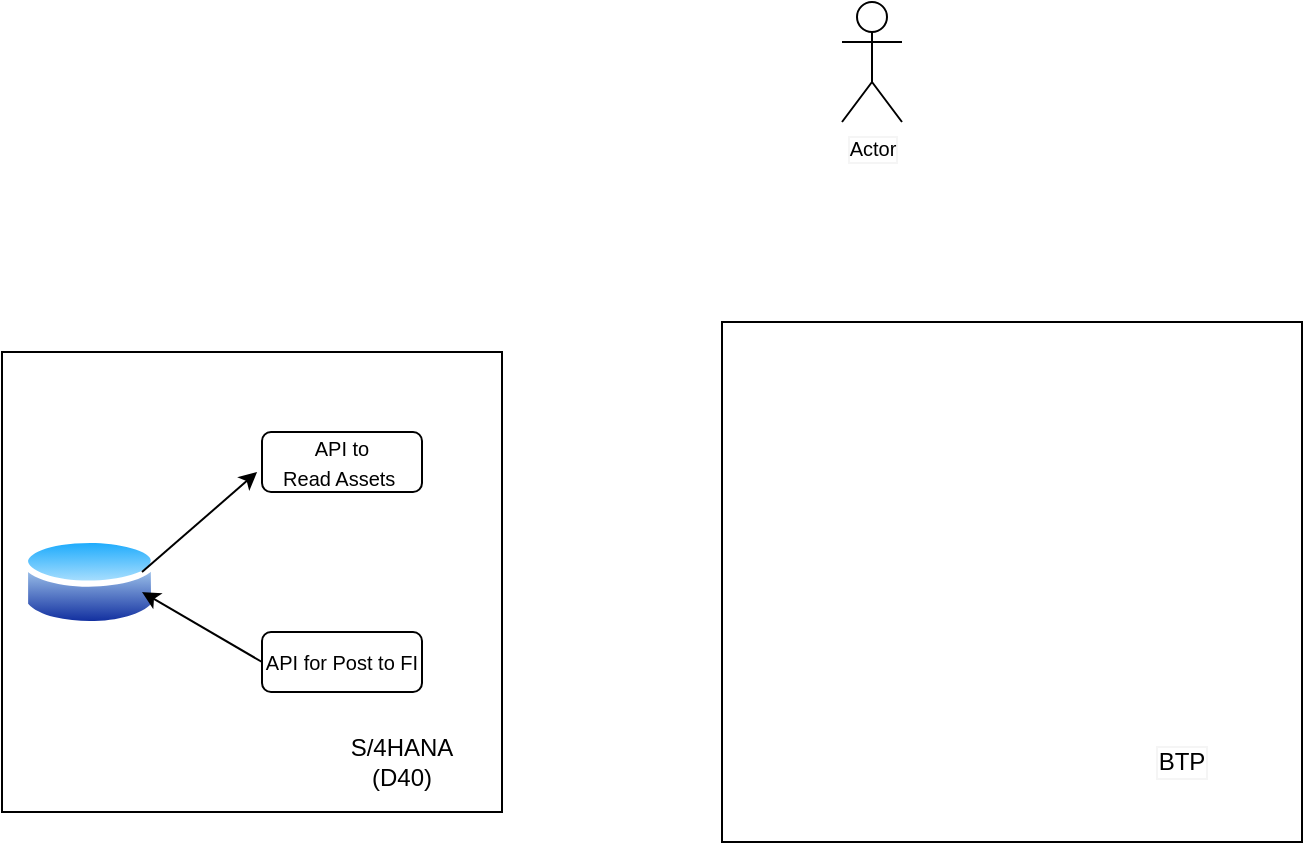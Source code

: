 <mxfile version="20.8.8" type="github"><diagram id="bgbJPK2U2Sxj6t8t7DNl" name="Page-1"><mxGraphModel dx="794" dy="430" grid="1" gridSize="10" guides="1" tooltips="1" connect="1" arrows="1" fold="1" page="1" pageScale="1" pageWidth="850" pageHeight="1100" math="0" shadow="0"><root><mxCell id="0"/><mxCell id="1" parent="0"/><mxCell id="C7vVtcd8PWJUzywk8xr2-2" value="" style="rounded=0;whiteSpace=wrap;html=1;" parent="1" vertex="1"><mxGeometry x="50" y="215" width="250" height="230" as="geometry"/></mxCell><mxCell id="C7vVtcd8PWJUzywk8xr2-8" value="" style="verticalLabelPosition=bottom;verticalAlign=top;html=1;shape=mxgraph.basic.rect;fillColor2=none;strokeWidth=1;size=20;indent=5;" parent="1" vertex="1"><mxGeometry x="410" y="200" width="290" height="260" as="geometry"/></mxCell><mxCell id="C7vVtcd8PWJUzywk8xr2-10" value="BTP" style="text;html=1;strokeColor=none;fillColor=none;align=center;verticalAlign=middle;whiteSpace=wrap;rounded=0;labelBorderColor=#f5f5f5;labelBackgroundColor=default;fontColor=default;" parent="1" vertex="1"><mxGeometry x="600" y="405" width="80" height="30" as="geometry"/></mxCell><mxCell id="C7vVtcd8PWJUzywk8xr2-12" value="" style="aspect=fixed;perimeter=ellipsePerimeter;html=1;align=center;shadow=0;dashed=0;spacingTop=3;image;image=img/lib/active_directory/database.svg;" parent="1" vertex="1"><mxGeometry x="60" y="305" width="67.57" height="50" as="geometry"/></mxCell><mxCell id="C7vVtcd8PWJUzywk8xr2-16" value="&lt;font style=&quot;font-size: 10px;&quot;&gt;API for Post to FI&lt;/font&gt;" style="rounded=1;whiteSpace=wrap;html=1;" parent="1" vertex="1"><mxGeometry x="180" y="355" width="80" height="30" as="geometry"/></mxCell><mxCell id="C7vVtcd8PWJUzywk8xr2-18" value="" style="endArrow=classic;html=1;rounded=0;fontSize=10;" parent="1" edge="1"><mxGeometry width="50" height="50" relative="1" as="geometry"><mxPoint x="120" y="325" as="sourcePoint"/><mxPoint x="177.57" y="275" as="targetPoint"/></mxGeometry></mxCell><mxCell id="C7vVtcd8PWJUzywk8xr2-19" value="" style="endArrow=classic;html=1;rounded=0;fontSize=10;exitX=0;exitY=0.5;exitDx=0;exitDy=0;" parent="1" source="C7vVtcd8PWJUzywk8xr2-16" edge="1"><mxGeometry width="50" height="50" relative="1" as="geometry"><mxPoint x="100.0" y="395" as="sourcePoint"/><mxPoint x="120" y="335" as="targetPoint"/></mxGeometry></mxCell><mxCell id="C7vVtcd8PWJUzywk8xr2-20" value="&lt;font style=&quot;font-size: 10px;&quot;&gt;API to &lt;br&gt;Read Assets&amp;nbsp;&lt;/font&gt;" style="rounded=1;whiteSpace=wrap;html=1;" parent="1" vertex="1"><mxGeometry x="180" y="255" width="80" height="30" as="geometry"/></mxCell><mxCell id="C7vVtcd8PWJUzywk8xr2-21" value="S/4HANA (D40)" style="text;html=1;strokeColor=none;fillColor=none;align=center;verticalAlign=middle;whiteSpace=wrap;rounded=0;" parent="1" vertex="1"><mxGeometry x="220" y="405" width="60" height="30" as="geometry"/></mxCell><mxCell id="DVIB50VcvqfThdtVc6l5-1" value="Actor" style="shape=umlActor;verticalLabelPosition=bottom;verticalAlign=top;html=1;outlineConnect=0;labelBackgroundColor=default;labelBorderColor=#F5F5F5;fontSize=10;fontColor=default;" parent="1" vertex="1"><mxGeometry x="470" y="40" width="30" height="60" as="geometry"/></mxCell></root></mxGraphModel></diagram></mxfile>